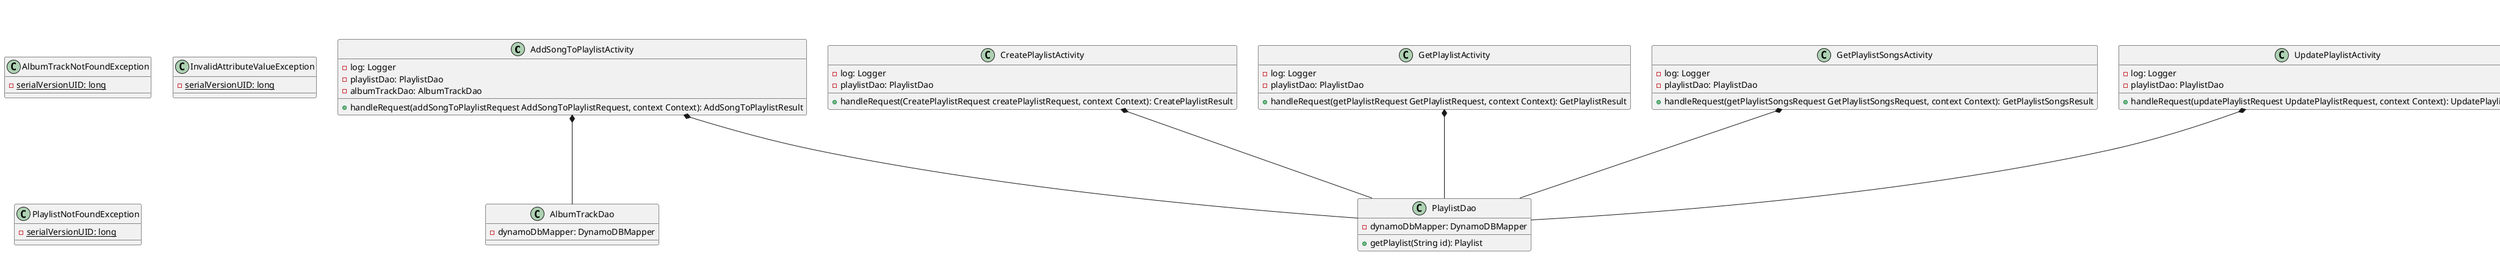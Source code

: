 @startuml

class AddSongToPlaylistActivity {
    -log: Logger
    -playlistDao: PlaylistDao
    -albumTrackDao: AlbumTrackDao
    +handleRequest(addSongToPlaylistRequest AddSongToPlaylistRequest, context Context): AddSongToPlaylistResult
}

class CreatePlaylistActivity {
    -log: Logger
    -playlistDao: PlaylistDao
    +handleRequest(CreatePlaylistRequest createPlaylistRequest, context Context): CreatePlaylistResult
}

class GetPlaylistActivity {
    -log: Logger
    -playlistDao: PlaylistDao
    +handleRequest(getPlaylistRequest GetPlaylistRequest, context Context): GetPlaylistResult
}

class GetPlaylistSongsActivity {
    -log: Logger
    -playlistDao: PlaylistDao
    +handleRequest(getPlaylistSongsRequest GetPlaylistSongsRequest, context Context): GetPlaylistSongsResult
}

class UpdatePlaylistActivity {
    -log: Logger
    -playlistDao: PlaylistDao
    +handleRequest(updatePlaylistRequest UpdatePlaylistRequest, context Context): UpdatePlaylistResult
}

class AlbumTrack {
    @DynamoDBHashKey asin: String
    @DynamoDBRangeKey trackNumber: Integer
    -albumName: String
    -songTitle: String
}

class Playlist {
    @DynamoDBHashKey id: String
    @DynamoDBRangeKey name: String
    -customerId: String
    -songCount: Integer
    -tags: Set<String>
    -songList: List<AlbumTrack>
    +getId(): String
    +setId(String id)
    +getSongList(): List<AlbumTrack>
    +setSongList(List<AlbumTrack> songList)
}

class AlbumTrackDao {
    -dynamoDbMapper: DynamoDBMapper
}

class PlaylistDao {
    -dynamoDbMapper: DynamoDBMapper
    +getPlaylist(String id): Playlist
}

class AlbumTrackNotFoundException {
    -{static} serialVersionUID: long
}

class InvalidAttributeValueException {
    -{static} serialVersionUID: long
}

class PlaylistNotFoundException {
    -{static} serialVersionUID: long
}

AddSongToPlaylistActivity *-- PlaylistDao
AddSongToPlaylistActivity *-- AlbumTrackDao
CreatePlaylistActivity *-- PlaylistDao
GetPlaylistActivity *-- PlaylistDao
GetPlaylistSongsActivity *-- PlaylistDao
UpdatePlaylistActivity *-- PlaylistDao

Playlist *-- AlbumTrack

@enduml